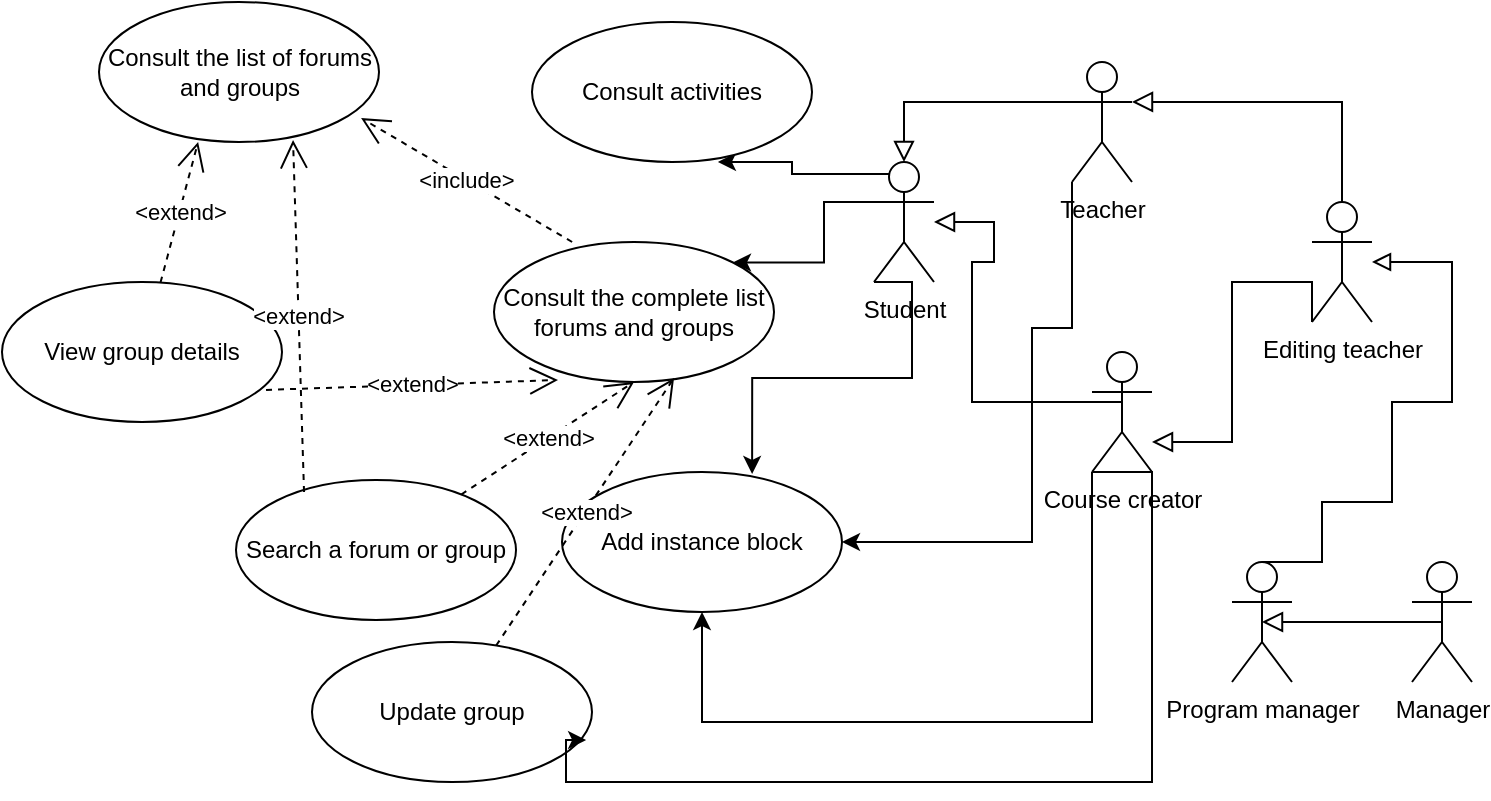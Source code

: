 <mxfile version="28.1.0">
  <diagram name="Page-1" id="3Twom8VmZXj4OrdvxBZu">
    <mxGraphModel dx="872" dy="495" grid="1" gridSize="10" guides="1" tooltips="1" connect="1" arrows="1" fold="1" page="1" pageScale="1" pageWidth="827" pageHeight="1169" math="0" shadow="0">
      <root>
        <mxCell id="0" />
        <mxCell id="1" parent="0" />
        <mxCell id="8oVLSu1m1S_BDH_rNiiH-1" value="Add instance block" style="ellipse;whiteSpace=wrap;html=1;" parent="1" vertex="1">
          <mxGeometry x="505" y="485" width="140" height="70" as="geometry" />
        </mxCell>
        <mxCell id="8oVLSu1m1S_BDH_rNiiH-2" value="View group details" style="ellipse;whiteSpace=wrap;html=1;" parent="1" vertex="1">
          <mxGeometry x="225" y="390" width="140" height="70" as="geometry" />
        </mxCell>
        <mxCell id="8oVLSu1m1S_BDH_rNiiH-3" value="Update group" style="ellipse;whiteSpace=wrap;html=1;" parent="1" vertex="1">
          <mxGeometry x="380" y="570" width="140" height="70" as="geometry" />
        </mxCell>
        <mxCell id="8oVLSu1m1S_BDH_rNiiH-4" value="Search a forum or group" style="ellipse;whiteSpace=wrap;html=1;" parent="1" vertex="1">
          <mxGeometry x="342" y="489" width="140" height="70" as="geometry" />
        </mxCell>
        <mxCell id="8oVLSu1m1S_BDH_rNiiH-5" value="Consult the complete list forums and groups" style="ellipse;whiteSpace=wrap;html=1;" parent="1" vertex="1">
          <mxGeometry x="471" y="370" width="140" height="70" as="geometry" />
        </mxCell>
        <mxCell id="8oVLSu1m1S_BDH_rNiiH-6" value="Consult the list of forums and groups" style="ellipse;whiteSpace=wrap;html=1;" parent="1" vertex="1">
          <mxGeometry x="273.5" y="250" width="140" height="70" as="geometry" />
        </mxCell>
        <mxCell id="9uPFk18R9MpSR1h7lAAM-14" style="edgeStyle=orthogonalEdgeStyle;rounded=0;orthogonalLoop=1;jettySize=auto;html=1;exitX=0;exitY=0.333;exitDx=0;exitDy=0;exitPerimeter=0;entryX=1;entryY=0;entryDx=0;entryDy=0;" parent="1" source="8oVLSu1m1S_BDH_rNiiH-7" target="8oVLSu1m1S_BDH_rNiiH-5" edge="1">
          <mxGeometry relative="1" as="geometry" />
        </mxCell>
        <mxCell id="5-tzHbKNL-7uwhYdKt3a-3" style="edgeStyle=orthogonalEdgeStyle;rounded=0;orthogonalLoop=1;jettySize=auto;html=1;exitX=0.25;exitY=0.1;exitDx=0;exitDy=0;exitPerimeter=0;entryX=0.664;entryY=1;entryDx=0;entryDy=0;entryPerimeter=0;" edge="1" parent="1" source="8oVLSu1m1S_BDH_rNiiH-7" target="5-tzHbKNL-7uwhYdKt3a-1">
          <mxGeometry relative="1" as="geometry">
            <mxPoint x="650" y="260" as="targetPoint" />
            <Array as="points">
              <mxPoint x="620" y="336" />
              <mxPoint x="620" y="330" />
            </Array>
          </mxGeometry>
        </mxCell>
        <mxCell id="8oVLSu1m1S_BDH_rNiiH-7" value="Student" style="shape=umlActor;verticalLabelPosition=bottom;verticalAlign=top;html=1;" parent="1" vertex="1">
          <mxGeometry x="661" y="330" width="30" height="60" as="geometry" />
        </mxCell>
        <mxCell id="5-tzHbKNL-7uwhYdKt3a-8" style="edgeStyle=orthogonalEdgeStyle;rounded=0;orthogonalLoop=1;jettySize=auto;html=1;exitX=0;exitY=1;exitDx=0;exitDy=0;exitPerimeter=0;entryX=0.979;entryY=0.7;entryDx=0;entryDy=0;entryPerimeter=0;" edge="1" parent="1" source="8oVLSu1m1S_BDH_rNiiH-8" target="8oVLSu1m1S_BDH_rNiiH-3">
          <mxGeometry relative="1" as="geometry">
            <mxPoint x="757" y="495" as="sourcePoint" />
            <mxPoint x="507" y="615" as="targetPoint" />
            <Array as="points">
              <mxPoint x="800" y="485" />
              <mxPoint x="800" y="640" />
              <mxPoint x="507" y="640" />
              <mxPoint x="507" y="619" />
            </Array>
          </mxGeometry>
        </mxCell>
        <mxCell id="5-tzHbKNL-7uwhYdKt3a-13" style="edgeStyle=orthogonalEdgeStyle;rounded=0;orthogonalLoop=1;jettySize=auto;html=1;exitX=0.5;exitY=0;exitDx=0;exitDy=0;exitPerimeter=0;endArrow=block;endFill=0;endSize=8;" edge="1" parent="1" source="8oVLSu1m1S_BDH_rNiiH-8" target="8oVLSu1m1S_BDH_rNiiH-7">
          <mxGeometry relative="1" as="geometry">
            <mxPoint x="720" y="360" as="targetPoint" />
            <Array as="points">
              <mxPoint x="785" y="450" />
              <mxPoint x="710" y="450" />
              <mxPoint x="710" y="380" />
              <mxPoint x="721" y="380" />
              <mxPoint x="721" y="360" />
            </Array>
          </mxGeometry>
        </mxCell>
        <mxCell id="8oVLSu1m1S_BDH_rNiiH-8" value="Course creator" style="shape=umlActor;verticalLabelPosition=bottom;verticalAlign=top;html=1;" parent="1" vertex="1">
          <mxGeometry x="770" y="425" width="30" height="60" as="geometry" />
        </mxCell>
        <mxCell id="5-tzHbKNL-7uwhYdKt3a-5" style="edgeStyle=orthogonalEdgeStyle;rounded=0;orthogonalLoop=1;jettySize=auto;html=1;exitX=0;exitY=1;exitDx=0;exitDy=0;exitPerimeter=0;" edge="1" parent="1" source="8oVLSu1m1S_BDH_rNiiH-9" target="8oVLSu1m1S_BDH_rNiiH-1">
          <mxGeometry relative="1" as="geometry">
            <Array as="points">
              <mxPoint x="760" y="413" />
              <mxPoint x="740" y="413" />
              <mxPoint x="740" y="520" />
            </Array>
          </mxGeometry>
        </mxCell>
        <mxCell id="8oVLSu1m1S_BDH_rNiiH-9" value="Teacher" style="shape=umlActor;verticalLabelPosition=bottom;verticalAlign=top;html=1;" parent="1" vertex="1">
          <mxGeometry x="760" y="280" width="30" height="60" as="geometry" />
        </mxCell>
        <mxCell id="5-tzHbKNL-7uwhYdKt3a-16" style="edgeStyle=orthogonalEdgeStyle;rounded=0;orthogonalLoop=1;jettySize=auto;html=1;exitX=0;exitY=1;exitDx=0;exitDy=0;exitPerimeter=0;endArrow=block;endFill=0;endSize=8;" edge="1" parent="1" source="8oVLSu1m1S_BDH_rNiiH-10" target="8oVLSu1m1S_BDH_rNiiH-8">
          <mxGeometry relative="1" as="geometry">
            <Array as="points">
              <mxPoint x="880" y="390" />
              <mxPoint x="840" y="390" />
              <mxPoint x="840" y="470" />
            </Array>
          </mxGeometry>
        </mxCell>
        <mxCell id="8oVLSu1m1S_BDH_rNiiH-10" value="Editing teacher" style="shape=umlActor;verticalLabelPosition=bottom;verticalAlign=top;html=1;" parent="1" vertex="1">
          <mxGeometry x="880" y="350" width="30" height="60" as="geometry" />
        </mxCell>
        <mxCell id="5-tzHbKNL-7uwhYdKt3a-17" style="edgeStyle=orthogonalEdgeStyle;rounded=0;orthogonalLoop=1;jettySize=auto;html=1;exitX=0.5;exitY=0;exitDx=0;exitDy=0;exitPerimeter=0;endArrow=block;endFill=0;endSize=7;" edge="1" parent="1" source="8oVLSu1m1S_BDH_rNiiH-11" target="8oVLSu1m1S_BDH_rNiiH-10">
          <mxGeometry relative="1" as="geometry">
            <Array as="points">
              <mxPoint x="885" y="500" />
              <mxPoint x="920" y="500" />
              <mxPoint x="920" y="450" />
              <mxPoint x="950" y="450" />
              <mxPoint x="950" y="380" />
            </Array>
          </mxGeometry>
        </mxCell>
        <mxCell id="8oVLSu1m1S_BDH_rNiiH-11" value="Program manager" style="shape=umlActor;verticalLabelPosition=bottom;verticalAlign=top;html=1;" parent="1" vertex="1">
          <mxGeometry x="840" y="530" width="30" height="60" as="geometry" />
        </mxCell>
        <mxCell id="5-tzHbKNL-7uwhYdKt3a-18" style="edgeStyle=orthogonalEdgeStyle;rounded=0;orthogonalLoop=1;jettySize=auto;html=1;exitX=0.5;exitY=0.5;exitDx=0;exitDy=0;exitPerimeter=0;entryX=0.5;entryY=0.5;entryDx=0;entryDy=0;entryPerimeter=0;endArrow=block;endFill=0;endSize=8;" edge="1" parent="1" source="8oVLSu1m1S_BDH_rNiiH-12" target="8oVLSu1m1S_BDH_rNiiH-11">
          <mxGeometry relative="1" as="geometry" />
        </mxCell>
        <mxCell id="8oVLSu1m1S_BDH_rNiiH-12" value="Manager" style="shape=umlActor;verticalLabelPosition=bottom;verticalAlign=top;html=1;" parent="1" vertex="1">
          <mxGeometry x="930" y="530" width="30" height="60" as="geometry" />
        </mxCell>
        <mxCell id="9uPFk18R9MpSR1h7lAAM-2" value="&amp;lt;include&amp;gt;" style="endArrow=open;endSize=12;dashed=1;html=1;rounded=0;entryX=0.936;entryY=0.829;entryDx=0;entryDy=0;entryPerimeter=0;exitX=0.279;exitY=0;exitDx=0;exitDy=0;exitPerimeter=0;" parent="1" source="8oVLSu1m1S_BDH_rNiiH-5" target="8oVLSu1m1S_BDH_rNiiH-6" edge="1">
          <mxGeometry x="0.007" width="160" relative="1" as="geometry">
            <mxPoint x="330" y="350" as="sourcePoint" />
            <mxPoint x="490" y="350" as="targetPoint" />
            <mxPoint as="offset" />
          </mxGeometry>
        </mxCell>
        <mxCell id="9uPFk18R9MpSR1h7lAAM-3" value="&amp;lt;extend&amp;gt;" style="endArrow=open;endSize=12;dashed=1;html=1;rounded=0;entryX=0.643;entryY=0.971;entryDx=0;entryDy=0;entryPerimeter=0;" parent="1" source="8oVLSu1m1S_BDH_rNiiH-3" target="8oVLSu1m1S_BDH_rNiiH-5" edge="1">
          <mxGeometry width="160" relative="1" as="geometry">
            <mxPoint x="330" y="350" as="sourcePoint" />
            <mxPoint x="490" y="350" as="targetPoint" />
          </mxGeometry>
        </mxCell>
        <mxCell id="9uPFk18R9MpSR1h7lAAM-4" value="&amp;lt;extend&amp;gt;" style="endArrow=open;endSize=12;dashed=1;html=1;rounded=0;entryX=0.354;entryY=1;entryDx=0;entryDy=0;entryPerimeter=0;" parent="1" edge="1" target="8oVLSu1m1S_BDH_rNiiH-6" source="8oVLSu1m1S_BDH_rNiiH-2">
          <mxGeometry width="160" relative="1" as="geometry">
            <mxPoint x="359.96" y="418" as="sourcePoint" />
            <mxPoint x="418.06" y="319.02" as="targetPoint" />
          </mxGeometry>
        </mxCell>
        <mxCell id="9uPFk18R9MpSR1h7lAAM-5" value="&amp;lt;extend&amp;gt;" style="endArrow=open;endSize=12;dashed=1;html=1;rounded=0;exitX=0.943;exitY=0.771;exitDx=0;exitDy=0;exitPerimeter=0;" parent="1" source="8oVLSu1m1S_BDH_rNiiH-2" edge="1">
          <mxGeometry width="160" relative="1" as="geometry">
            <mxPoint x="330" y="350" as="sourcePoint" />
            <mxPoint x="503" y="439" as="targetPoint" />
          </mxGeometry>
        </mxCell>
        <mxCell id="9uPFk18R9MpSR1h7lAAM-6" value="&amp;lt;extend&amp;gt;" style="endArrow=open;endSize=12;dashed=1;html=1;rounded=0;entryX=0.5;entryY=1;entryDx=0;entryDy=0;" parent="1" source="8oVLSu1m1S_BDH_rNiiH-4" target="8oVLSu1m1S_BDH_rNiiH-5" edge="1">
          <mxGeometry width="160" relative="1" as="geometry">
            <mxPoint x="330" y="350" as="sourcePoint" />
            <mxPoint x="490" y="350" as="targetPoint" />
          </mxGeometry>
        </mxCell>
        <mxCell id="9uPFk18R9MpSR1h7lAAM-7" value="&amp;lt;extend&amp;gt;" style="endArrow=open;endSize=12;dashed=1;html=1;rounded=0;entryX=0.693;entryY=0.986;entryDx=0;entryDy=0;entryPerimeter=0;exitX=0.243;exitY=0.086;exitDx=0;exitDy=0;exitPerimeter=0;" parent="1" source="8oVLSu1m1S_BDH_rNiiH-4" target="8oVLSu1m1S_BDH_rNiiH-6" edge="1">
          <mxGeometry width="160" relative="1" as="geometry">
            <mxPoint x="330" y="350" as="sourcePoint" />
            <mxPoint x="490" y="350" as="targetPoint" />
          </mxGeometry>
        </mxCell>
        <mxCell id="5-tzHbKNL-7uwhYdKt3a-1" value="Consult activities" style="ellipse;whiteSpace=wrap;html=1;" vertex="1" parent="1">
          <mxGeometry x="490" y="260" width="140" height="70" as="geometry" />
        </mxCell>
        <mxCell id="5-tzHbKNL-7uwhYdKt3a-4" style="edgeStyle=orthogonalEdgeStyle;rounded=0;orthogonalLoop=1;jettySize=auto;html=1;exitX=0;exitY=1;exitDx=0;exitDy=0;exitPerimeter=0;entryX=0.679;entryY=0.014;entryDx=0;entryDy=0;entryPerimeter=0;" edge="1" parent="1" source="8oVLSu1m1S_BDH_rNiiH-7" target="8oVLSu1m1S_BDH_rNiiH-1">
          <mxGeometry relative="1" as="geometry">
            <Array as="points">
              <mxPoint x="680" y="390" />
              <mxPoint x="680" y="438" />
              <mxPoint x="600" y="438" />
            </Array>
          </mxGeometry>
        </mxCell>
        <mxCell id="5-tzHbKNL-7uwhYdKt3a-6" style="edgeStyle=orthogonalEdgeStyle;rounded=0;orthogonalLoop=1;jettySize=auto;html=1;entryX=0.5;entryY=1;entryDx=0;entryDy=0;" edge="1" parent="1" source="8oVLSu1m1S_BDH_rNiiH-8" target="8oVLSu1m1S_BDH_rNiiH-1">
          <mxGeometry relative="1" as="geometry">
            <mxPoint x="840" y="575" as="sourcePoint" />
            <mxPoint x="582.98" y="590.99" as="targetPoint" />
            <Array as="points">
              <mxPoint x="770" y="610" />
              <mxPoint x="575" y="610" />
            </Array>
          </mxGeometry>
        </mxCell>
        <mxCell id="5-tzHbKNL-7uwhYdKt3a-11" style="edgeStyle=orthogonalEdgeStyle;rounded=0;orthogonalLoop=1;jettySize=auto;html=1;exitX=0;exitY=0.333;exitDx=0;exitDy=0;exitPerimeter=0;entryX=0.5;entryY=0;entryDx=0;entryDy=0;entryPerimeter=0;endArrow=block;endFill=0;endSize=8;" edge="1" parent="1" source="8oVLSu1m1S_BDH_rNiiH-9" target="8oVLSu1m1S_BDH_rNiiH-7">
          <mxGeometry relative="1" as="geometry" />
        </mxCell>
        <mxCell id="5-tzHbKNL-7uwhYdKt3a-15" style="edgeStyle=orthogonalEdgeStyle;rounded=0;orthogonalLoop=1;jettySize=auto;html=1;exitX=0.5;exitY=0;exitDx=0;exitDy=0;exitPerimeter=0;entryX=1;entryY=0.333;entryDx=0;entryDy=0;entryPerimeter=0;endArrow=block;endFill=0;endSize=8;" edge="1" parent="1" source="8oVLSu1m1S_BDH_rNiiH-10" target="8oVLSu1m1S_BDH_rNiiH-9">
          <mxGeometry relative="1" as="geometry" />
        </mxCell>
      </root>
    </mxGraphModel>
  </diagram>
</mxfile>
